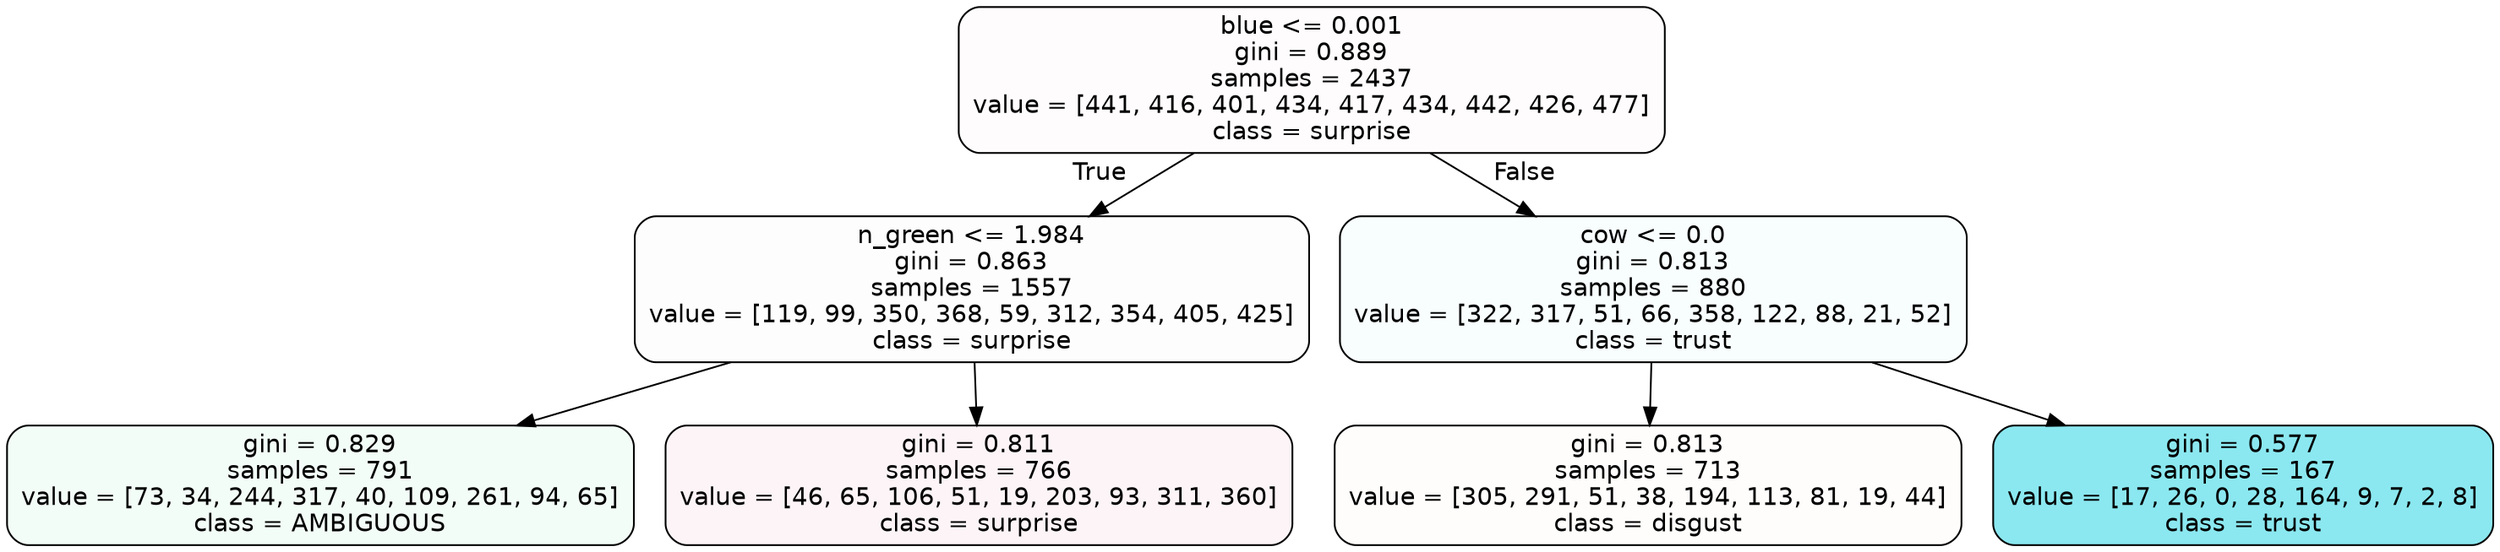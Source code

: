 digraph Tree {
node [shape=box, style="filled, rounded", color="black", fontname=helvetica] ;
edge [fontname=helvetica] ;
0 [label="blue <= 0.001\ngini = 0.889\nsamples = 2437\nvalue = [441, 416, 401, 434, 417, 434, 442, 426, 477]\nclass = surprise", fillcolor="#e5396403"] ;
1 [label="n_green <= 1.984\ngini = 0.863\nsamples = 1557\nvalue = [119, 99, 350, 368, 59, 312, 354, 405, 425]\nclass = surprise", fillcolor="#e5396402"] ;
0 -> 1 [labeldistance=2.5, labelangle=45, headlabel="True"] ;
2 [label="gini = 0.829\nsamples = 791\nvalue = [73, 34, 244, 317, 40, 109, 261, 94, 65]\nclass = AMBIGUOUS", fillcolor="#39e5810f"] ;
1 -> 2 ;
3 [label="gini = 0.811\nsamples = 766\nvalue = [46, 65, 106, 51, 19, 203, 93, 311, 360]\nclass = surprise", fillcolor="#e539640d"] ;
1 -> 3 ;
4 [label="cow <= 0.0\ngini = 0.813\nsamples = 880\nvalue = [322, 317, 51, 66, 358, 122, 88, 21, 52]\nclass = trust", fillcolor="#39d7e509"] ;
0 -> 4 [labeldistance=2.5, labelangle=-45, headlabel="False"] ;
5 [label="gini = 0.813\nsamples = 713\nvalue = [305, 291, 51, 38, 194, 113, 81, 19, 44]\nclass = disgust", fillcolor="#e5813904"] ;
4 -> 5 ;
6 [label="gini = 0.577\nsamples = 167\nvalue = [17, 26, 0, 28, 164, 9, 7, 2, 8]\nclass = trust", fillcolor="#39d7e595"] ;
4 -> 6 ;
}